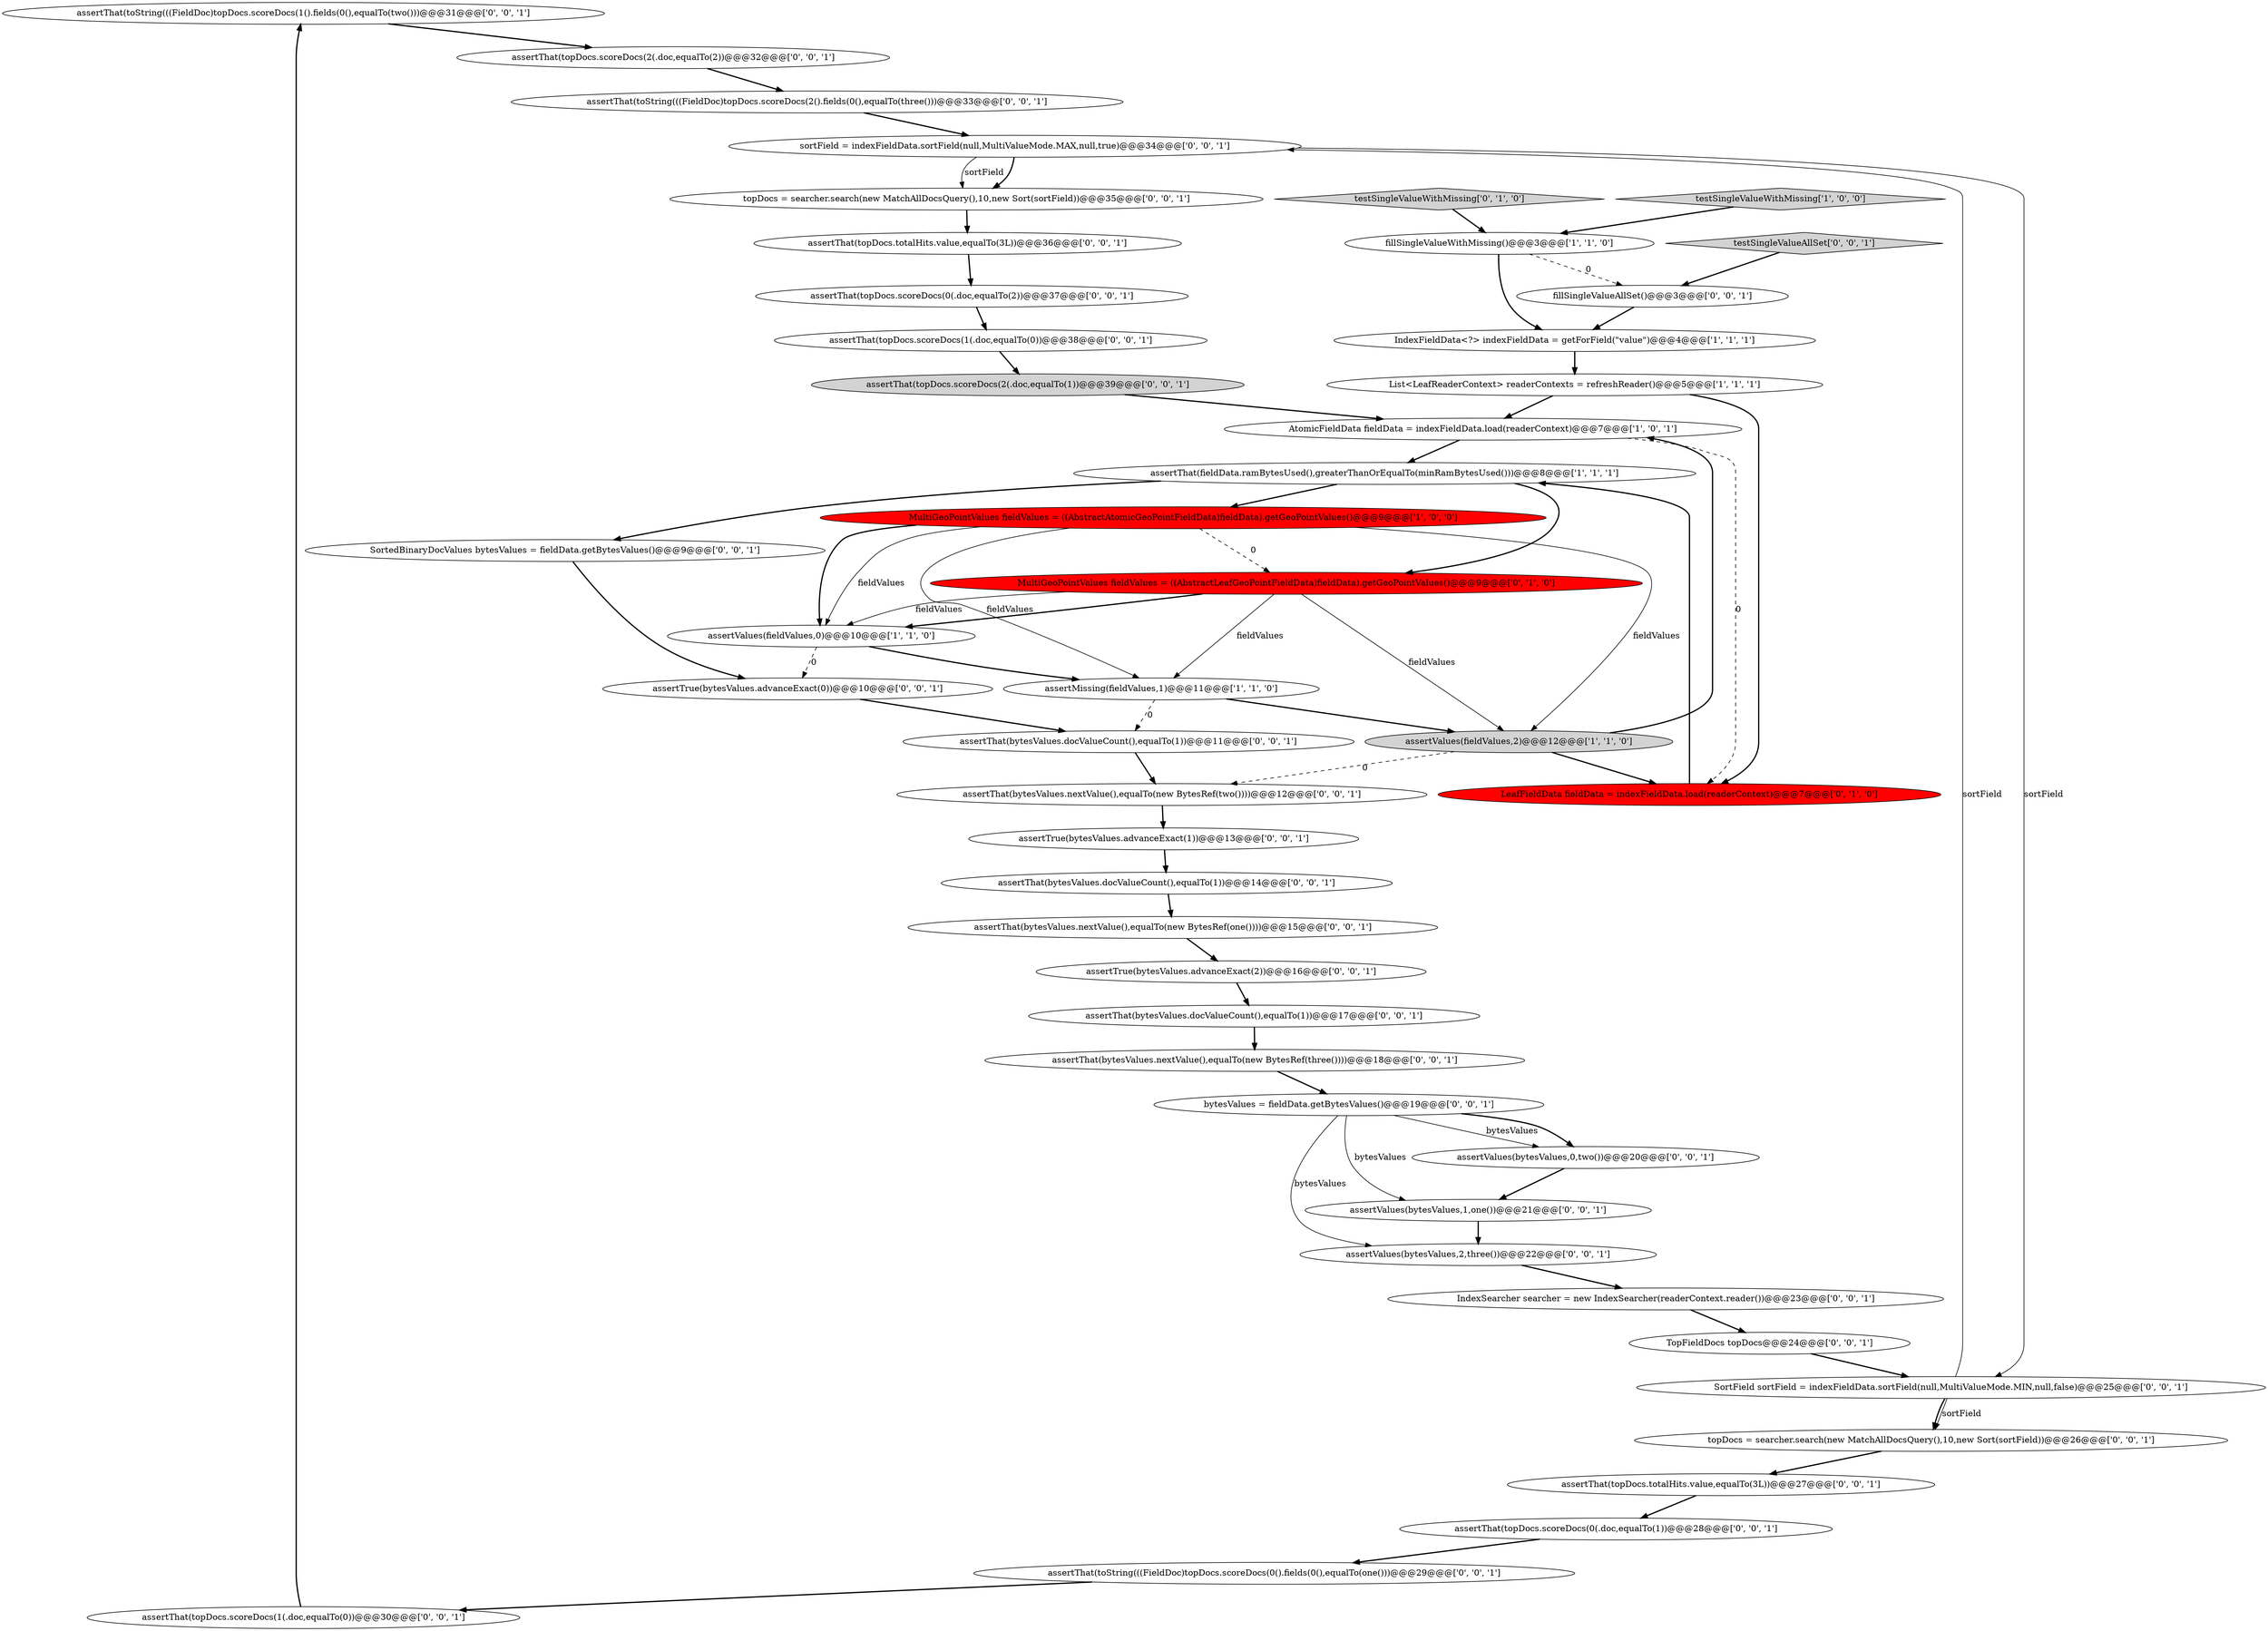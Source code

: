 digraph {
25 [style = filled, label = "assertThat(toString(((FieldDoc)topDocs.scoreDocs(1().fields(0(),equalTo(two()))@@@31@@@['0', '0', '1']", fillcolor = white, shape = ellipse image = "AAA0AAABBB3BBB"];
3 [style = filled, label = "MultiGeoPointValues fieldValues = ((AbstractAtomicGeoPointFieldData)fieldData).getGeoPointValues()@@@9@@@['1', '0', '0']", fillcolor = red, shape = ellipse image = "AAA1AAABBB1BBB"];
6 [style = filled, label = "assertThat(fieldData.ramBytesUsed(),greaterThanOrEqualTo(minRamBytesUsed()))@@@8@@@['1', '1', '1']", fillcolor = white, shape = ellipse image = "AAA0AAABBB1BBB"];
39 [style = filled, label = "testSingleValueAllSet['0', '0', '1']", fillcolor = lightgray, shape = diamond image = "AAA0AAABBB3BBB"];
43 [style = filled, label = "assertThat(bytesValues.docValueCount(),equalTo(1))@@@11@@@['0', '0', '1']", fillcolor = white, shape = ellipse image = "AAA0AAABBB3BBB"];
23 [style = filled, label = "assertThat(toString(((FieldDoc)topDocs.scoreDocs(2().fields(0(),equalTo(three()))@@@33@@@['0', '0', '1']", fillcolor = white, shape = ellipse image = "AAA0AAABBB3BBB"];
45 [style = filled, label = "assertThat(topDocs.scoreDocs(0(.doc,equalTo(1))@@@28@@@['0', '0', '1']", fillcolor = white, shape = ellipse image = "AAA0AAABBB3BBB"];
44 [style = filled, label = "SortedBinaryDocValues bytesValues = fieldData.getBytesValues()@@@9@@@['0', '0', '1']", fillcolor = white, shape = ellipse image = "AAA0AAABBB3BBB"];
10 [style = filled, label = "testSingleValueWithMissing['0', '1', '0']", fillcolor = lightgray, shape = diamond image = "AAA0AAABBB2BBB"];
16 [style = filled, label = "assertThat(bytesValues.nextValue(),equalTo(new BytesRef(one())))@@@15@@@['0', '0', '1']", fillcolor = white, shape = ellipse image = "AAA0AAABBB3BBB"];
11 [style = filled, label = "LeafFieldData fieldData = indexFieldData.load(readerContext)@@@7@@@['0', '1', '0']", fillcolor = red, shape = ellipse image = "AAA1AAABBB2BBB"];
24 [style = filled, label = "IndexSearcher searcher = new IndexSearcher(readerContext.reader())@@@23@@@['0', '0', '1']", fillcolor = white, shape = ellipse image = "AAA0AAABBB3BBB"];
1 [style = filled, label = "assertMissing(fieldValues,1)@@@11@@@['1', '1', '0']", fillcolor = white, shape = ellipse image = "AAA0AAABBB1BBB"];
32 [style = filled, label = "TopFieldDocs topDocs@@@24@@@['0', '0', '1']", fillcolor = white, shape = ellipse image = "AAA0AAABBB3BBB"];
34 [style = filled, label = "assertValues(bytesValues,0,two())@@@20@@@['0', '0', '1']", fillcolor = white, shape = ellipse image = "AAA0AAABBB3BBB"];
38 [style = filled, label = "assertThat(bytesValues.docValueCount(),equalTo(1))@@@17@@@['0', '0', '1']", fillcolor = white, shape = ellipse image = "AAA0AAABBB3BBB"];
14 [style = filled, label = "assertTrue(bytesValues.advanceExact(0))@@@10@@@['0', '0', '1']", fillcolor = white, shape = ellipse image = "AAA0AAABBB3BBB"];
5 [style = filled, label = "List<LeafReaderContext> readerContexts = refreshReader()@@@5@@@['1', '1', '1']", fillcolor = white, shape = ellipse image = "AAA0AAABBB1BBB"];
37 [style = filled, label = "assertThat(bytesValues.nextValue(),equalTo(new BytesRef(two())))@@@12@@@['0', '0', '1']", fillcolor = white, shape = ellipse image = "AAA0AAABBB3BBB"];
30 [style = filled, label = "SortField sortField = indexFieldData.sortField(null,MultiValueMode.MIN,null,false)@@@25@@@['0', '0', '1']", fillcolor = white, shape = ellipse image = "AAA0AAABBB3BBB"];
26 [style = filled, label = "assertThat(topDocs.totalHits.value,equalTo(3L))@@@36@@@['0', '0', '1']", fillcolor = white, shape = ellipse image = "AAA0AAABBB3BBB"];
20 [style = filled, label = "assertThat(topDocs.scoreDocs(1(.doc,equalTo(0))@@@38@@@['0', '0', '1']", fillcolor = white, shape = ellipse image = "AAA0AAABBB3BBB"];
18 [style = filled, label = "assertValues(bytesValues,2,three())@@@22@@@['0', '0', '1']", fillcolor = white, shape = ellipse image = "AAA0AAABBB3BBB"];
33 [style = filled, label = "assertThat(topDocs.scoreDocs(0(.doc,equalTo(2))@@@37@@@['0', '0', '1']", fillcolor = white, shape = ellipse image = "AAA0AAABBB3BBB"];
4 [style = filled, label = "testSingleValueWithMissing['1', '0', '0']", fillcolor = lightgray, shape = diamond image = "AAA0AAABBB1BBB"];
22 [style = filled, label = "assertThat(topDocs.scoreDocs(1(.doc,equalTo(0))@@@30@@@['0', '0', '1']", fillcolor = white, shape = ellipse image = "AAA0AAABBB3BBB"];
28 [style = filled, label = "sortField = indexFieldData.sortField(null,MultiValueMode.MAX,null,true)@@@34@@@['0', '0', '1']", fillcolor = white, shape = ellipse image = "AAA0AAABBB3BBB"];
13 [style = filled, label = "topDocs = searcher.search(new MatchAllDocsQuery(),10,new Sort(sortField))@@@26@@@['0', '0', '1']", fillcolor = white, shape = ellipse image = "AAA0AAABBB3BBB"];
7 [style = filled, label = "assertValues(fieldValues,0)@@@10@@@['1', '1', '0']", fillcolor = white, shape = ellipse image = "AAA0AAABBB1BBB"];
29 [style = filled, label = "assertThat(topDocs.totalHits.value,equalTo(3L))@@@27@@@['0', '0', '1']", fillcolor = white, shape = ellipse image = "AAA0AAABBB3BBB"];
31 [style = filled, label = "topDocs = searcher.search(new MatchAllDocsQuery(),10,new Sort(sortField))@@@35@@@['0', '0', '1']", fillcolor = white, shape = ellipse image = "AAA0AAABBB3BBB"];
36 [style = filled, label = "assertTrue(bytesValues.advanceExact(2))@@@16@@@['0', '0', '1']", fillcolor = white, shape = ellipse image = "AAA0AAABBB3BBB"];
17 [style = filled, label = "assertValues(bytesValues,1,one())@@@21@@@['0', '0', '1']", fillcolor = white, shape = ellipse image = "AAA0AAABBB3BBB"];
0 [style = filled, label = "IndexFieldData<?> indexFieldData = getForField(\"value\")@@@4@@@['1', '1', '1']", fillcolor = white, shape = ellipse image = "AAA0AAABBB1BBB"];
19 [style = filled, label = "assertThat(toString(((FieldDoc)topDocs.scoreDocs(0().fields(0(),equalTo(one()))@@@29@@@['0', '0', '1']", fillcolor = white, shape = ellipse image = "AAA0AAABBB3BBB"];
12 [style = filled, label = "MultiGeoPointValues fieldValues = ((AbstractLeafGeoPointFieldData)fieldData).getGeoPointValues()@@@9@@@['0', '1', '0']", fillcolor = red, shape = ellipse image = "AAA1AAABBB2BBB"];
40 [style = filled, label = "assertTrue(bytesValues.advanceExact(1))@@@13@@@['0', '0', '1']", fillcolor = white, shape = ellipse image = "AAA0AAABBB3BBB"];
41 [style = filled, label = "bytesValues = fieldData.getBytesValues()@@@19@@@['0', '0', '1']", fillcolor = white, shape = ellipse image = "AAA0AAABBB3BBB"];
27 [style = filled, label = "assertThat(bytesValues.nextValue(),equalTo(new BytesRef(three())))@@@18@@@['0', '0', '1']", fillcolor = white, shape = ellipse image = "AAA0AAABBB3BBB"];
2 [style = filled, label = "fillSingleValueWithMissing()@@@3@@@['1', '1', '0']", fillcolor = white, shape = ellipse image = "AAA0AAABBB1BBB"];
9 [style = filled, label = "AtomicFieldData fieldData = indexFieldData.load(readerContext)@@@7@@@['1', '0', '1']", fillcolor = white, shape = ellipse image = "AAA0AAABBB1BBB"];
21 [style = filled, label = "assertThat(bytesValues.docValueCount(),equalTo(1))@@@14@@@['0', '0', '1']", fillcolor = white, shape = ellipse image = "AAA0AAABBB3BBB"];
35 [style = filled, label = "fillSingleValueAllSet()@@@3@@@['0', '0', '1']", fillcolor = white, shape = ellipse image = "AAA0AAABBB3BBB"];
42 [style = filled, label = "assertThat(topDocs.scoreDocs(2(.doc,equalTo(1))@@@39@@@['0', '0', '1']", fillcolor = lightgray, shape = ellipse image = "AAA0AAABBB3BBB"];
8 [style = filled, label = "assertValues(fieldValues,2)@@@12@@@['1', '1', '0']", fillcolor = lightgray, shape = ellipse image = "AAA0AAABBB1BBB"];
15 [style = filled, label = "assertThat(topDocs.scoreDocs(2(.doc,equalTo(2))@@@32@@@['0', '0', '1']", fillcolor = white, shape = ellipse image = "AAA0AAABBB3BBB"];
6->3 [style = bold, label=""];
22->25 [style = bold, label=""];
15->23 [style = bold, label=""];
16->36 [style = bold, label=""];
12->8 [style = solid, label="fieldValues"];
18->24 [style = bold, label=""];
30->28 [style = solid, label="sortField"];
7->1 [style = bold, label=""];
1->8 [style = bold, label=""];
30->13 [style = bold, label=""];
33->20 [style = bold, label=""];
8->37 [style = dashed, label="0"];
5->9 [style = bold, label=""];
41->17 [style = solid, label="bytesValues"];
1->43 [style = dashed, label="0"];
3->8 [style = solid, label="fieldValues"];
2->35 [style = dashed, label="0"];
7->14 [style = dashed, label="0"];
28->31 [style = bold, label=""];
11->6 [style = bold, label=""];
24->32 [style = bold, label=""];
42->9 [style = bold, label=""];
38->27 [style = bold, label=""];
4->2 [style = bold, label=""];
43->37 [style = bold, label=""];
44->14 [style = bold, label=""];
32->30 [style = bold, label=""];
6->44 [style = bold, label=""];
14->43 [style = bold, label=""];
12->7 [style = bold, label=""];
29->45 [style = bold, label=""];
30->13 [style = solid, label="sortField"];
9->6 [style = bold, label=""];
41->18 [style = solid, label="bytesValues"];
23->28 [style = bold, label=""];
31->26 [style = bold, label=""];
35->0 [style = bold, label=""];
13->29 [style = bold, label=""];
2->0 [style = bold, label=""];
28->30 [style = solid, label="sortField"];
3->12 [style = dashed, label="0"];
3->7 [style = bold, label=""];
45->19 [style = bold, label=""];
12->1 [style = solid, label="fieldValues"];
12->7 [style = solid, label="fieldValues"];
39->35 [style = bold, label=""];
3->7 [style = solid, label="fieldValues"];
34->17 [style = bold, label=""];
17->18 [style = bold, label=""];
27->41 [style = bold, label=""];
8->9 [style = bold, label=""];
21->16 [style = bold, label=""];
25->15 [style = bold, label=""];
20->42 [style = bold, label=""];
3->1 [style = solid, label="fieldValues"];
41->34 [style = solid, label="bytesValues"];
9->11 [style = dashed, label="0"];
10->2 [style = bold, label=""];
5->11 [style = bold, label=""];
36->38 [style = bold, label=""];
8->11 [style = bold, label=""];
19->22 [style = bold, label=""];
26->33 [style = bold, label=""];
41->34 [style = bold, label=""];
37->40 [style = bold, label=""];
40->21 [style = bold, label=""];
0->5 [style = bold, label=""];
28->31 [style = solid, label="sortField"];
6->12 [style = bold, label=""];
}
